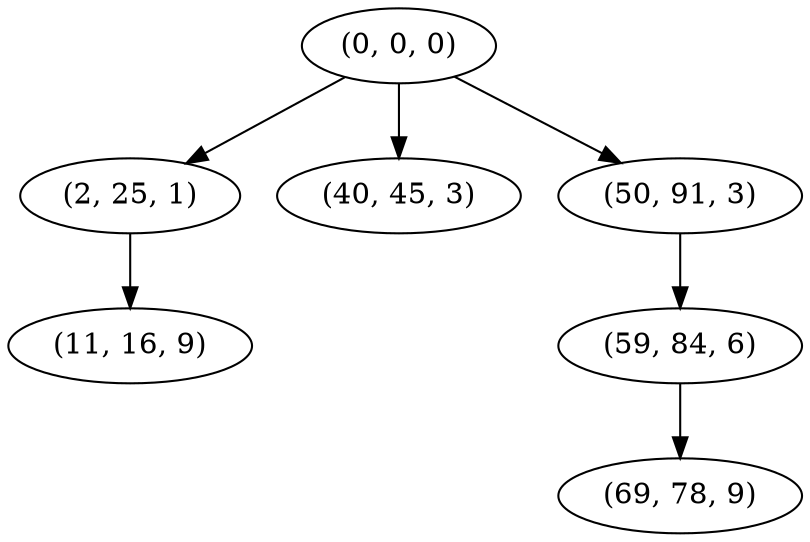 digraph tree {
    "(0, 0, 0)";
    "(2, 25, 1)";
    "(11, 16, 9)";
    "(40, 45, 3)";
    "(50, 91, 3)";
    "(59, 84, 6)";
    "(69, 78, 9)";
    "(0, 0, 0)" -> "(2, 25, 1)";
    "(0, 0, 0)" -> "(40, 45, 3)";
    "(0, 0, 0)" -> "(50, 91, 3)";
    "(2, 25, 1)" -> "(11, 16, 9)";
    "(50, 91, 3)" -> "(59, 84, 6)";
    "(59, 84, 6)" -> "(69, 78, 9)";
}

